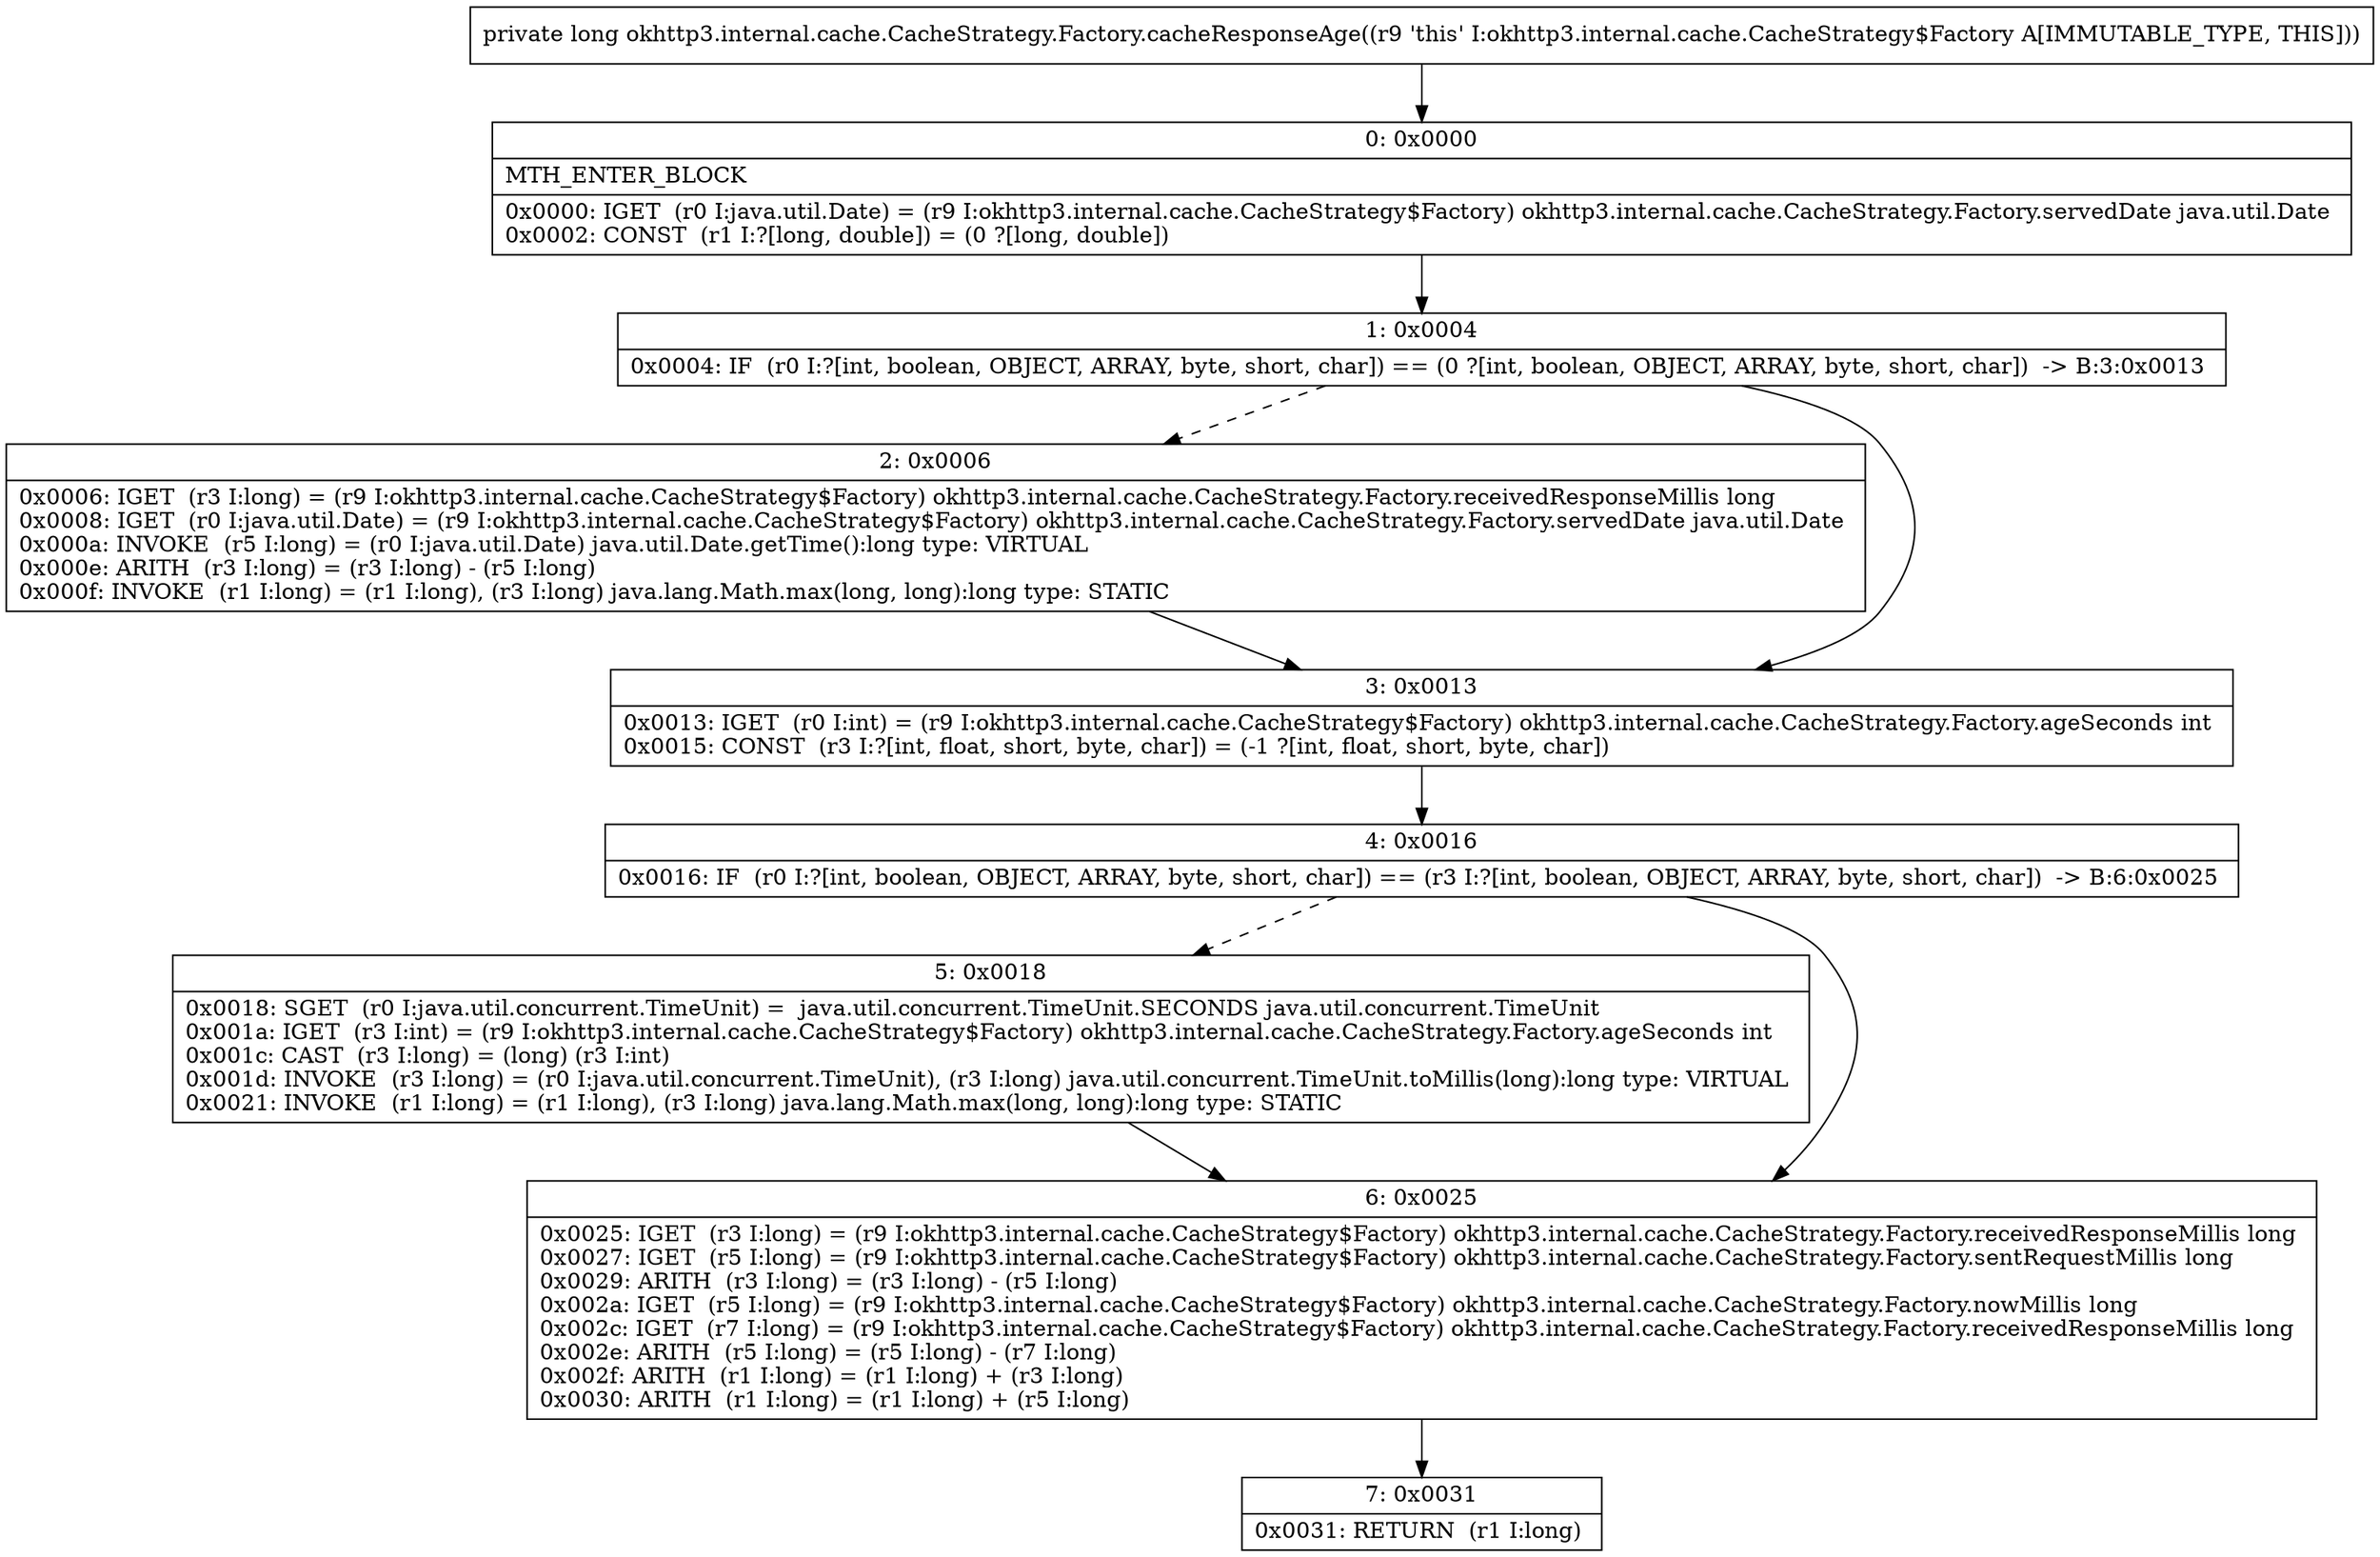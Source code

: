digraph "CFG forokhttp3.internal.cache.CacheStrategy.Factory.cacheResponseAge()J" {
Node_0 [shape=record,label="{0\:\ 0x0000|MTH_ENTER_BLOCK\l|0x0000: IGET  (r0 I:java.util.Date) = (r9 I:okhttp3.internal.cache.CacheStrategy$Factory) okhttp3.internal.cache.CacheStrategy.Factory.servedDate java.util.Date \l0x0002: CONST  (r1 I:?[long, double]) = (0 ?[long, double]) \l}"];
Node_1 [shape=record,label="{1\:\ 0x0004|0x0004: IF  (r0 I:?[int, boolean, OBJECT, ARRAY, byte, short, char]) == (0 ?[int, boolean, OBJECT, ARRAY, byte, short, char])  \-\> B:3:0x0013 \l}"];
Node_2 [shape=record,label="{2\:\ 0x0006|0x0006: IGET  (r3 I:long) = (r9 I:okhttp3.internal.cache.CacheStrategy$Factory) okhttp3.internal.cache.CacheStrategy.Factory.receivedResponseMillis long \l0x0008: IGET  (r0 I:java.util.Date) = (r9 I:okhttp3.internal.cache.CacheStrategy$Factory) okhttp3.internal.cache.CacheStrategy.Factory.servedDate java.util.Date \l0x000a: INVOKE  (r5 I:long) = (r0 I:java.util.Date) java.util.Date.getTime():long type: VIRTUAL \l0x000e: ARITH  (r3 I:long) = (r3 I:long) \- (r5 I:long) \l0x000f: INVOKE  (r1 I:long) = (r1 I:long), (r3 I:long) java.lang.Math.max(long, long):long type: STATIC \l}"];
Node_3 [shape=record,label="{3\:\ 0x0013|0x0013: IGET  (r0 I:int) = (r9 I:okhttp3.internal.cache.CacheStrategy$Factory) okhttp3.internal.cache.CacheStrategy.Factory.ageSeconds int \l0x0015: CONST  (r3 I:?[int, float, short, byte, char]) = (\-1 ?[int, float, short, byte, char]) \l}"];
Node_4 [shape=record,label="{4\:\ 0x0016|0x0016: IF  (r0 I:?[int, boolean, OBJECT, ARRAY, byte, short, char]) == (r3 I:?[int, boolean, OBJECT, ARRAY, byte, short, char])  \-\> B:6:0x0025 \l}"];
Node_5 [shape=record,label="{5\:\ 0x0018|0x0018: SGET  (r0 I:java.util.concurrent.TimeUnit) =  java.util.concurrent.TimeUnit.SECONDS java.util.concurrent.TimeUnit \l0x001a: IGET  (r3 I:int) = (r9 I:okhttp3.internal.cache.CacheStrategy$Factory) okhttp3.internal.cache.CacheStrategy.Factory.ageSeconds int \l0x001c: CAST  (r3 I:long) = (long) (r3 I:int) \l0x001d: INVOKE  (r3 I:long) = (r0 I:java.util.concurrent.TimeUnit), (r3 I:long) java.util.concurrent.TimeUnit.toMillis(long):long type: VIRTUAL \l0x0021: INVOKE  (r1 I:long) = (r1 I:long), (r3 I:long) java.lang.Math.max(long, long):long type: STATIC \l}"];
Node_6 [shape=record,label="{6\:\ 0x0025|0x0025: IGET  (r3 I:long) = (r9 I:okhttp3.internal.cache.CacheStrategy$Factory) okhttp3.internal.cache.CacheStrategy.Factory.receivedResponseMillis long \l0x0027: IGET  (r5 I:long) = (r9 I:okhttp3.internal.cache.CacheStrategy$Factory) okhttp3.internal.cache.CacheStrategy.Factory.sentRequestMillis long \l0x0029: ARITH  (r3 I:long) = (r3 I:long) \- (r5 I:long) \l0x002a: IGET  (r5 I:long) = (r9 I:okhttp3.internal.cache.CacheStrategy$Factory) okhttp3.internal.cache.CacheStrategy.Factory.nowMillis long \l0x002c: IGET  (r7 I:long) = (r9 I:okhttp3.internal.cache.CacheStrategy$Factory) okhttp3.internal.cache.CacheStrategy.Factory.receivedResponseMillis long \l0x002e: ARITH  (r5 I:long) = (r5 I:long) \- (r7 I:long) \l0x002f: ARITH  (r1 I:long) = (r1 I:long) + (r3 I:long) \l0x0030: ARITH  (r1 I:long) = (r1 I:long) + (r5 I:long) \l}"];
Node_7 [shape=record,label="{7\:\ 0x0031|0x0031: RETURN  (r1 I:long) \l}"];
MethodNode[shape=record,label="{private long okhttp3.internal.cache.CacheStrategy.Factory.cacheResponseAge((r9 'this' I:okhttp3.internal.cache.CacheStrategy$Factory A[IMMUTABLE_TYPE, THIS])) }"];
MethodNode -> Node_0;
Node_0 -> Node_1;
Node_1 -> Node_2[style=dashed];
Node_1 -> Node_3;
Node_2 -> Node_3;
Node_3 -> Node_4;
Node_4 -> Node_5[style=dashed];
Node_4 -> Node_6;
Node_5 -> Node_6;
Node_6 -> Node_7;
}

